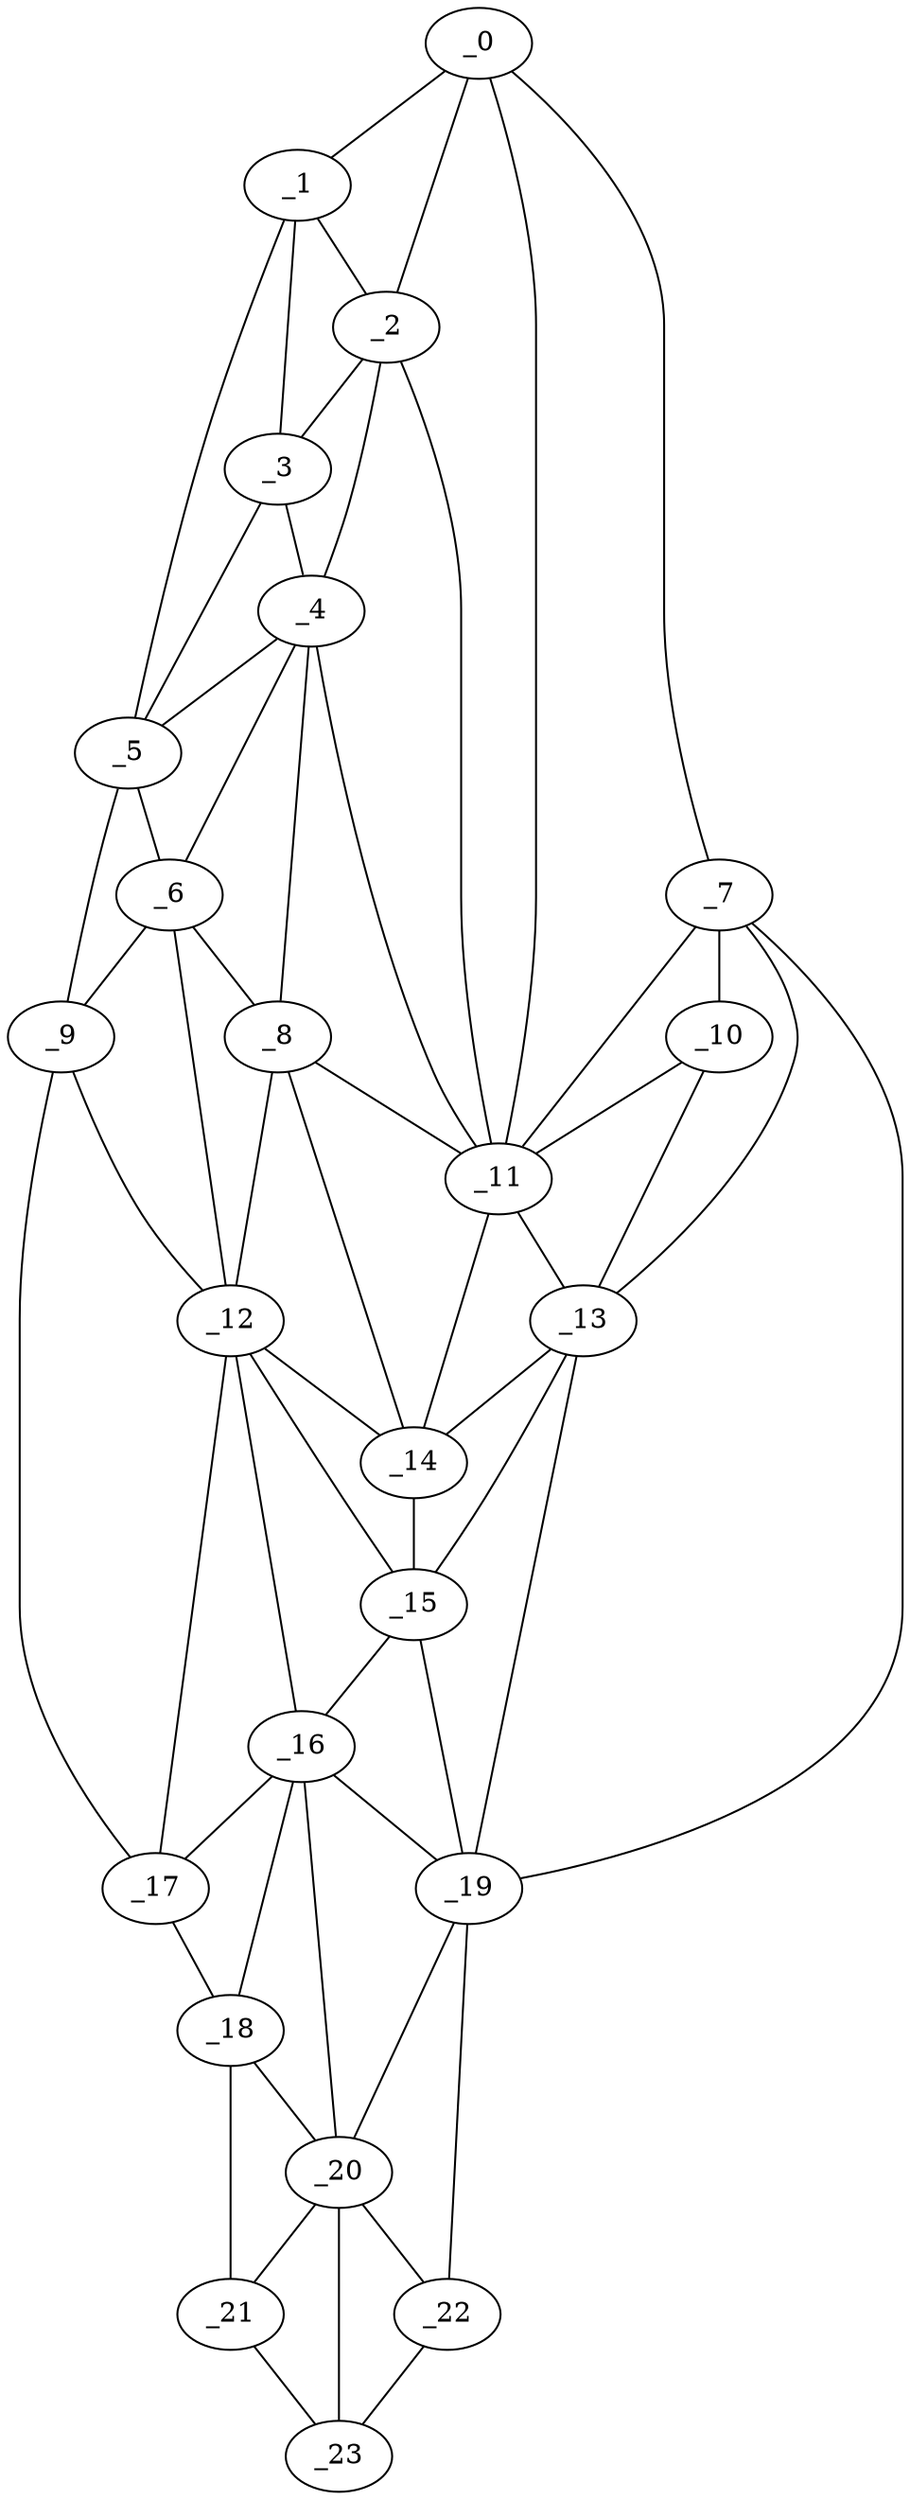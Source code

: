 graph "obj29__75.gxl" {
	_0	 [x=19,
		y=57];
	_1	 [x=21,
		y=75];
	_0 -- _1	 [valence=1];
	_2	 [x=29,
		y=68];
	_0 -- _2	 [valence=2];
	_7	 [x=44,
		y=30];
	_0 -- _7	 [valence=1];
	_11	 [x=49,
		y=45];
	_0 -- _11	 [valence=1];
	_1 -- _2	 [valence=2];
	_3	 [x=33,
		y=78];
	_1 -- _3	 [valence=1];
	_5	 [x=40,
		y=81];
	_1 -- _5	 [valence=1];
	_2 -- _3	 [valence=1];
	_4	 [x=37,
		y=70];
	_2 -- _4	 [valence=2];
	_2 -- _11	 [valence=2];
	_3 -- _4	 [valence=2];
	_3 -- _5	 [valence=2];
	_4 -- _5	 [valence=2];
	_6	 [x=43,
		y=72];
	_4 -- _6	 [valence=2];
	_8	 [x=47,
		y=67];
	_4 -- _8	 [valence=1];
	_4 -- _11	 [valence=1];
	_5 -- _6	 [valence=2];
	_9	 [x=47,
		y=83];
	_5 -- _9	 [valence=1];
	_6 -- _8	 [valence=2];
	_6 -- _9	 [valence=1];
	_12	 [x=50,
		y=70];
	_6 -- _12	 [valence=2];
	_10	 [x=49,
		y=37];
	_7 -- _10	 [valence=2];
	_7 -- _11	 [valence=2];
	_13	 [x=58,
		y=36];
	_7 -- _13	 [valence=2];
	_19	 [x=105,
		y=34];
	_7 -- _19	 [valence=1];
	_8 -- _11	 [valence=2];
	_8 -- _12	 [valence=2];
	_14	 [x=60,
		y=51];
	_8 -- _14	 [valence=2];
	_9 -- _12	 [valence=2];
	_17	 [x=79,
		y=87];
	_9 -- _17	 [valence=1];
	_10 -- _11	 [valence=1];
	_10 -- _13	 [valence=2];
	_11 -- _13	 [valence=2];
	_11 -- _14	 [valence=1];
	_12 -- _14	 [valence=1];
	_15	 [x=65,
		y=52];
	_12 -- _15	 [valence=2];
	_16	 [x=79,
		y=65];
	_12 -- _16	 [valence=1];
	_12 -- _17	 [valence=1];
	_13 -- _14	 [valence=1];
	_13 -- _15	 [valence=1];
	_13 -- _19	 [valence=2];
	_14 -- _15	 [valence=2];
	_15 -- _16	 [valence=2];
	_15 -- _19	 [valence=2];
	_16 -- _17	 [valence=2];
	_18	 [x=102,
		y=83];
	_16 -- _18	 [valence=2];
	_16 -- _19	 [valence=1];
	_20	 [x=110,
		y=74];
	_16 -- _20	 [valence=2];
	_17 -- _18	 [valence=1];
	_18 -- _20	 [valence=2];
	_21	 [x=116,
		y=77];
	_18 -- _21	 [valence=1];
	_19 -- _20	 [valence=2];
	_22	 [x=122,
		y=50];
	_19 -- _22	 [valence=1];
	_20 -- _21	 [valence=1];
	_20 -- _22	 [valence=1];
	_23	 [x=122,
		y=74];
	_20 -- _23	 [valence=2];
	_21 -- _23	 [valence=1];
	_22 -- _23	 [valence=1];
}

